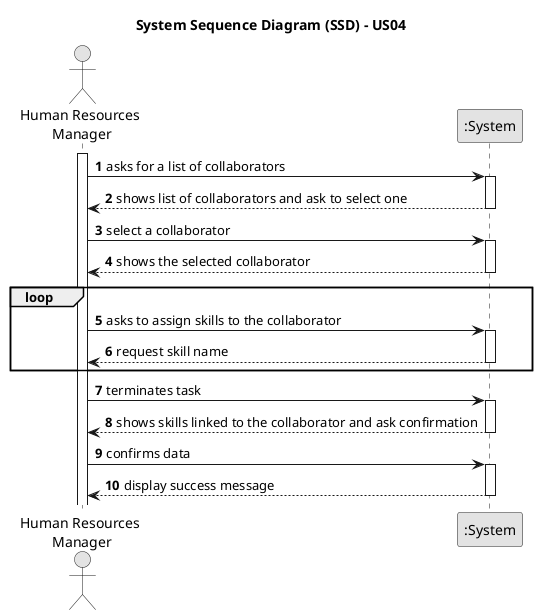 @startuml
skinparam monochrome true
skinparam packageStyle rectangle
skinparam shadowing false

title System Sequence Diagram (SSD) - US04

autonumber

actor "Human Resources\n Manager" as Employee
participant ":System" as System

activate Employee
            Employee -> System : asks for a list of collaborators
           activate System

               System --> Employee : shows list of collaborators and ask to select one
           deactivate System
           Employee -> System : select a collaborator
                      activate System

                          System --> Employee : shows the selected collaborator
                      deactivate System
   loop
        Employee -> System : asks to assign skills to the collaborator
            activate System

        System --> Employee : request skill name
       deactivate System
   end
   Employee -> System : terminates task
       activate System

           System --> Employee : shows skills linked to the collaborator and ask confirmation
       deactivate System

       Employee -> System : confirms data
       activate System

           System --> Employee : display success message
       deactivate System


    deactivate System
@enduml